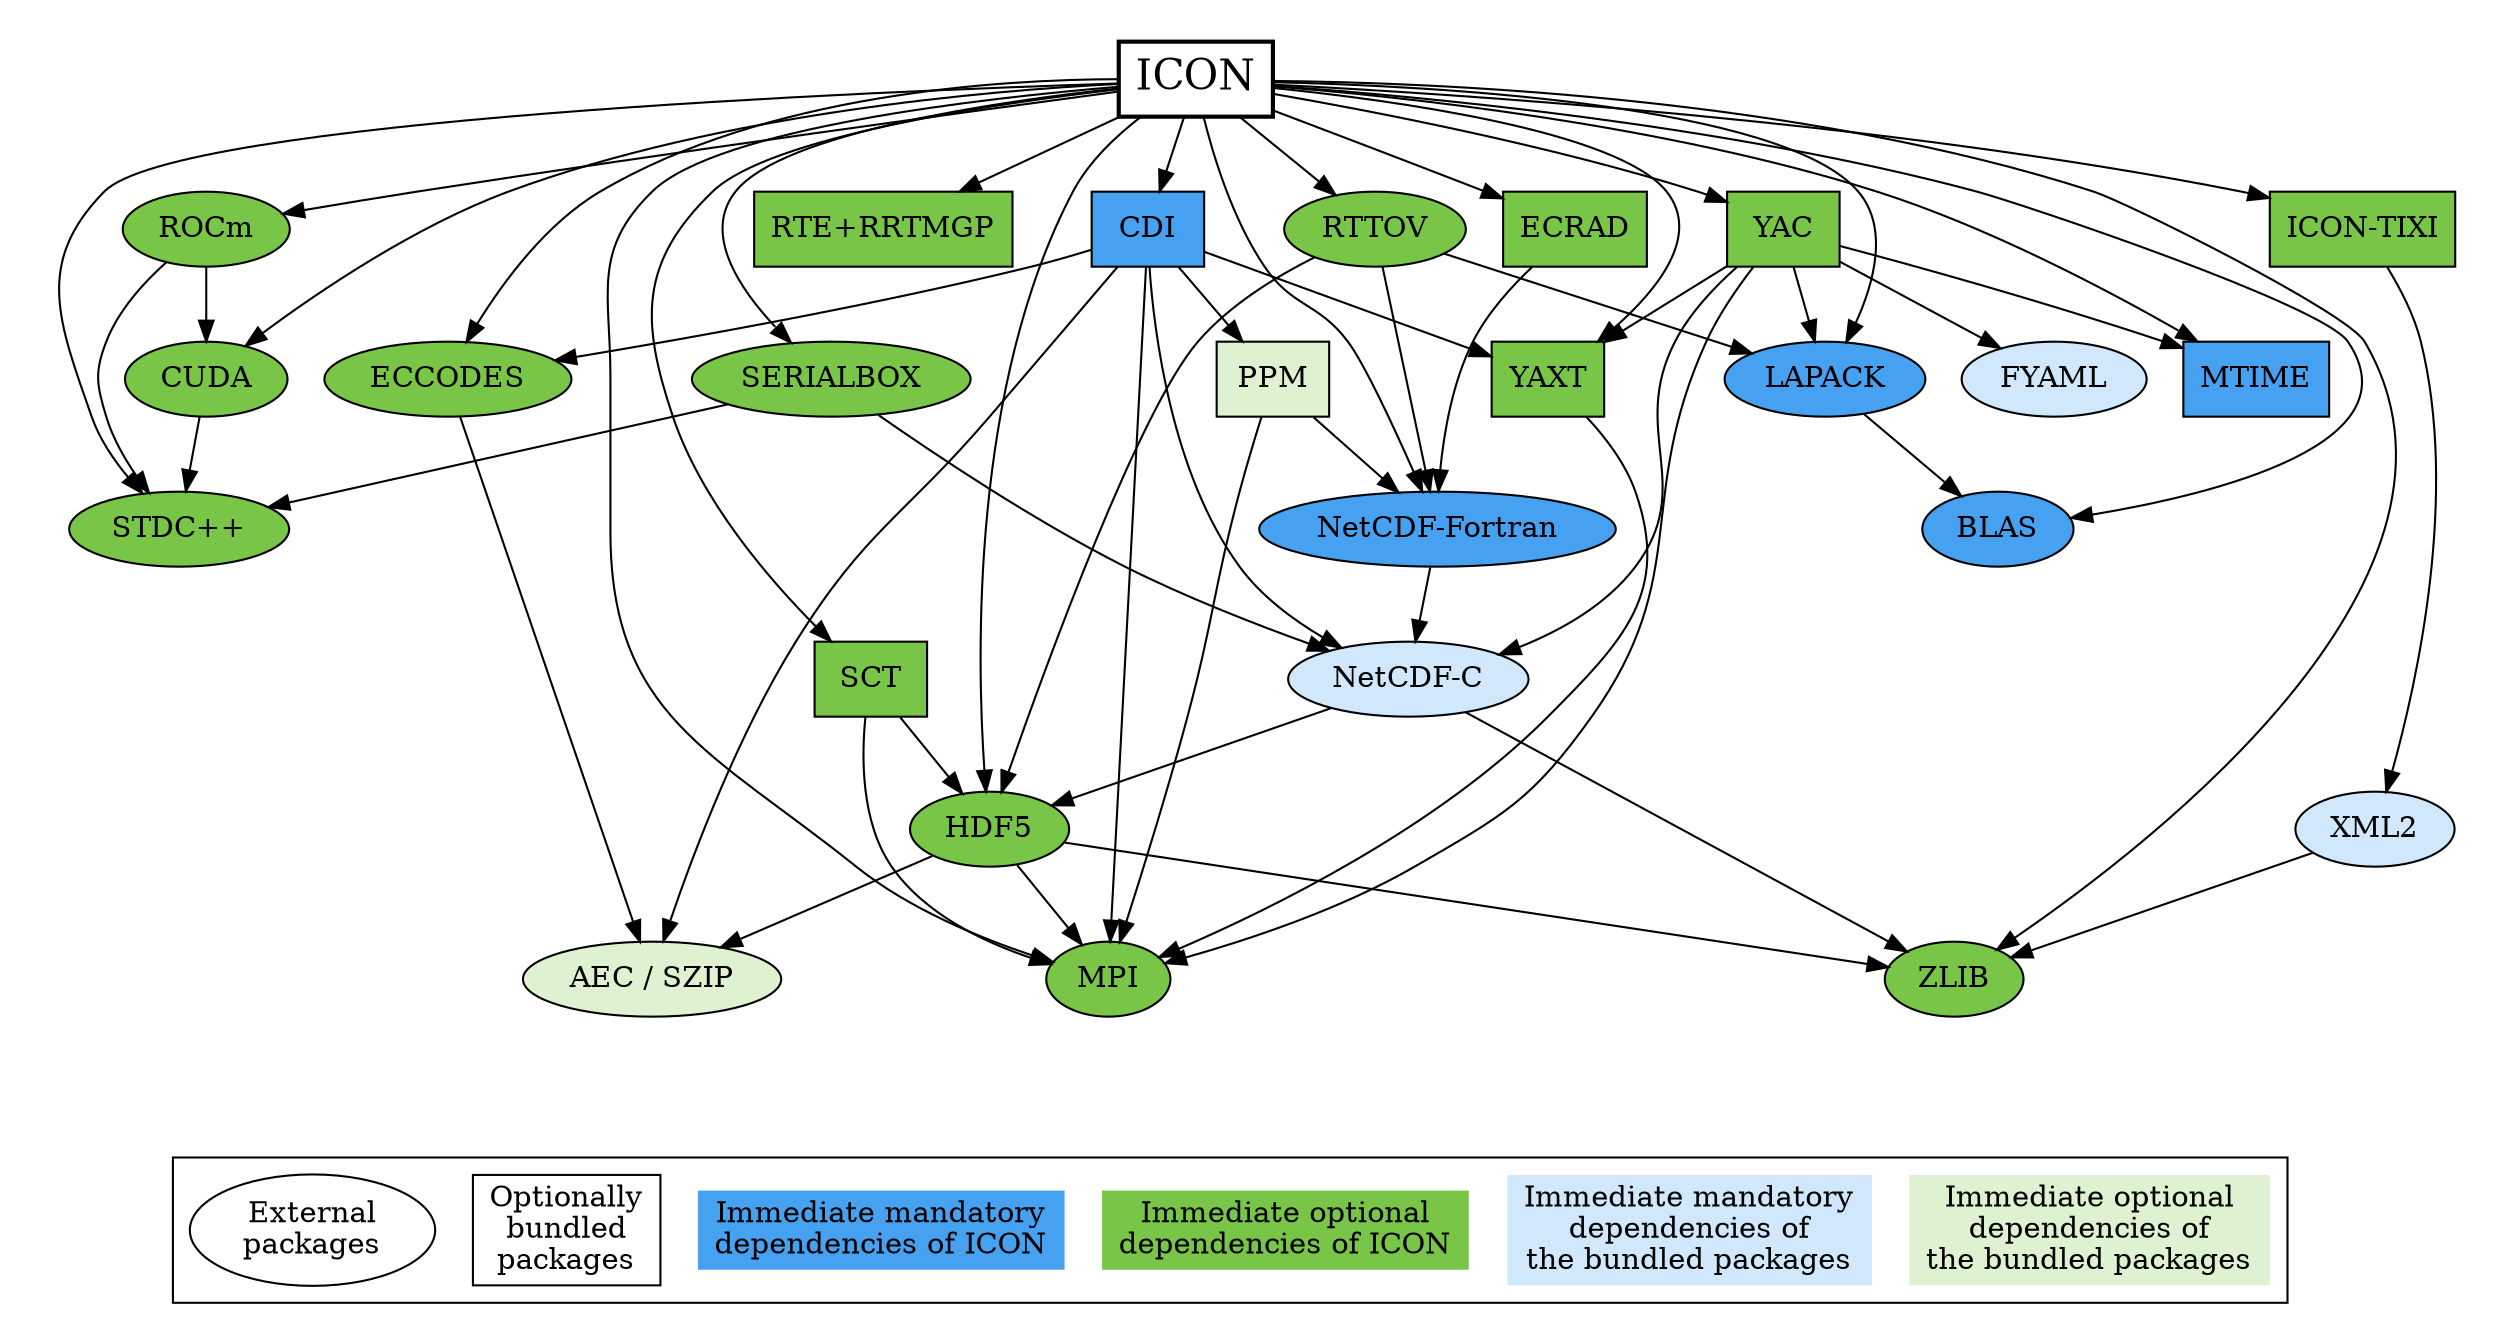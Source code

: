digraph ICON {

	node [style=filled; shape=oval; fillcolor="#79C547"];

	subgraph clusterMain {

		graph [peripheries=0];

		"ICON" [shape=box; fillcolor=white; fontsize=20; penwidth=2.0];
		"ICON" -> {"STDC++"; "CUDA"; "ROCm"; "MPI"; "ZLIB"; "HDF5";
			       "NetCDF-Fortran"; "RTE+RRTMGP"; "ECRAD"; "BLAS";
			       "LAPACK"; "RTTOV"; "SCT"; "YAXT"; "ECCODES";
			       "CDI"; "SERIALBOX"; "MTIME"; "YAC"; "ICON-TIXI"};

		"STDC++";

		"CUDA";
		"CUDA" -> {"STDC++"};

		"ROCm";
		"ROCm" -> {"STDC++"; "CUDA"};

		"MPI";

		"ZLIB";

		"HDF5";
		"HDF5" -> {"MPI"; "ZLIB"; "AEC / SZIP"};

		"NetCDF-Fortran" [shape=oval; fillcolor="#47A1F1"]
		"NetCDF-Fortran" -> {"NetCDF-C"};

		"RTE+RRTMGP" [shape=box];

		"ECRAD" [shape=box];
		"ECRAD" -> {"NetCDF-Fortran"};

		"BLAS" [fillcolor="#47A1F1"];

		"LAPACK" [fillcolor="#47A1F1"];
		"LAPACK" -> {"BLAS"};

		"RTTOV";
		"RTTOV" -> {"HDF5"; "NetCDF-Fortran"; "LAPACK"};

		"SCT" [shape=box];
		"SCT" -> {"MPI"; "HDF5"};

		"YAXT" [shape=box];
		"YAXT" -> {"MPI"};

		"ECCODES";
		"ECCODES" -> {"AEC / SZIP"};

		"CDI" [shape=box; fillcolor="#47A1F1"];
		"CDI" -> {"MPI"; "YAXT"; "ECCODES"; "AEC / SZIP"; "NetCDF-C"; "PPM"};

		"SERIALBOX";
		"SERIALBOX" -> {"STDC++"; "NetCDF-C"};

		"MTIME" [shape=box; fillcolor="#47A1F1"];

		"YAC" [shape=box];
		"YAC" -> {"MPI"; "LAPACK"; "YAXT"; "MTIME"; "NetCDF-C"; "FYAML"};

		"ICON-TIXI" [shape=box];
		"ICON-TIXI" -> {"XML2"};

		"AEC / SZIP" [fillcolor="#DEF1D1"];
		"AEC / SZIP";

		"NetCDF-C" [fillcolor="#D1E8FC"];
		"NetCDF-C" -> {"ZLIB"; "HDF5"};

		"PPM" [shape=box; fillcolor="#DEF1D1"];
		"PPM" -> {"MPI"; "NetCDF-Fortran"};

		"FYAML" [fillcolor="#D1E8FC"];
		"FYAML";

		"XML2" [fillcolor="#D1E8FC"];
		"XML2" -> {"ZLIB"};

		{
			rank=sink;
			bottomNode [shape=point; style=invis];
		}
	}

	subgraph clusterLegend {
		{
			rank=same;
			external -> bundled -> mandatoryIcon -> optionalIcon -> mandatoryBundled -> optionalBundled [style=invis];
			external [label="External\npackages"; fillcolor=white];
			bundled [label="Optionally\nbundled\npackages"; shape=box; fillcolor=white];
			mandatoryIcon [label="Immediate mandatory\ndependencies of ICON"; shape=plaintext; fillcolor="#47A1F1"];
			optionalIcon [label="Immediate optional\ndependencies of ICON"; shape=plaintext];
			mandatoryBundled [label="Immediate mandatory\ndependencies of\nthe bundled packages"; shape=plaintext; fillcolor="#D1E8FC"];
			optionalBundled [label="Immediate optional\ndependencies of\nthe bundled packages"; shape=plaintext; fillcolor="#DEF1D1"];
		}
	}

	bottomNode -> external:nw [style=invis];
}
